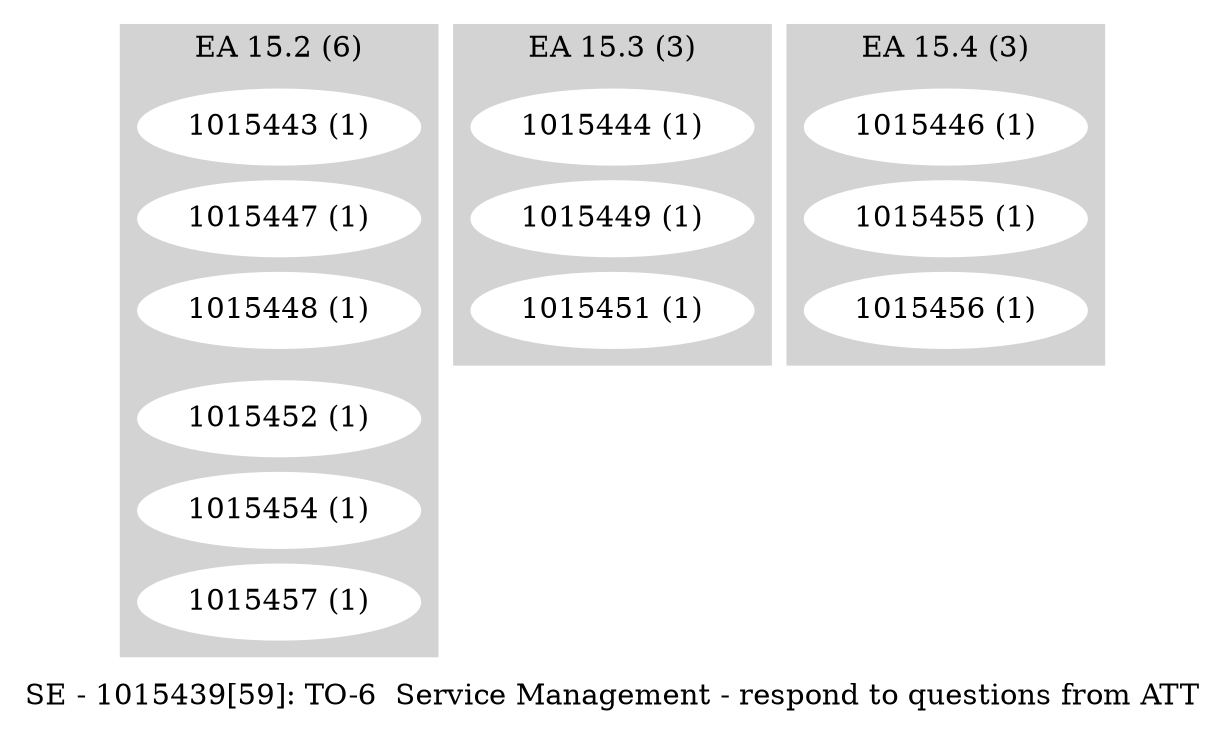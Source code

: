 digraph G {
    label = "SE - 1015439[59]: TO-6  Service Management - respond to questions from ATT";
    ranksep = .1
    subgraph cluster_1 {
        style=filled;
        color=lightgrey;
        node [style=filled,color=white];
        "1015443 (1)" ->       
        "1015447 (1)" ->       
        "1015448 (1)" ->       
        "1015452 (1)" ->       
        "1015454 (1)" ->       
        "1015457 (1)"
        [style=invis];
        label = "EA 15.2 (6)";
    }
    subgraph cluster_2 {
        style=filled;
        color=lightgrey;
        node [style=filled,color=white];
        "1015444 (1)" ->       
        "1015449 (1)" ->       
        "1015451 (1)"
        [style=invis];
        label = "EA 15.3 (3)";
    }
    subgraph cluster_3 {
        style=filled;
        color=lightgrey;
        node [style=filled,color=white];
        "1015446 (1)" ->       
        "1015455 (1)" ->       
        "1015456 (1)"
        [style=invis];
        label = "EA 15.4 (3)";
    }
}
